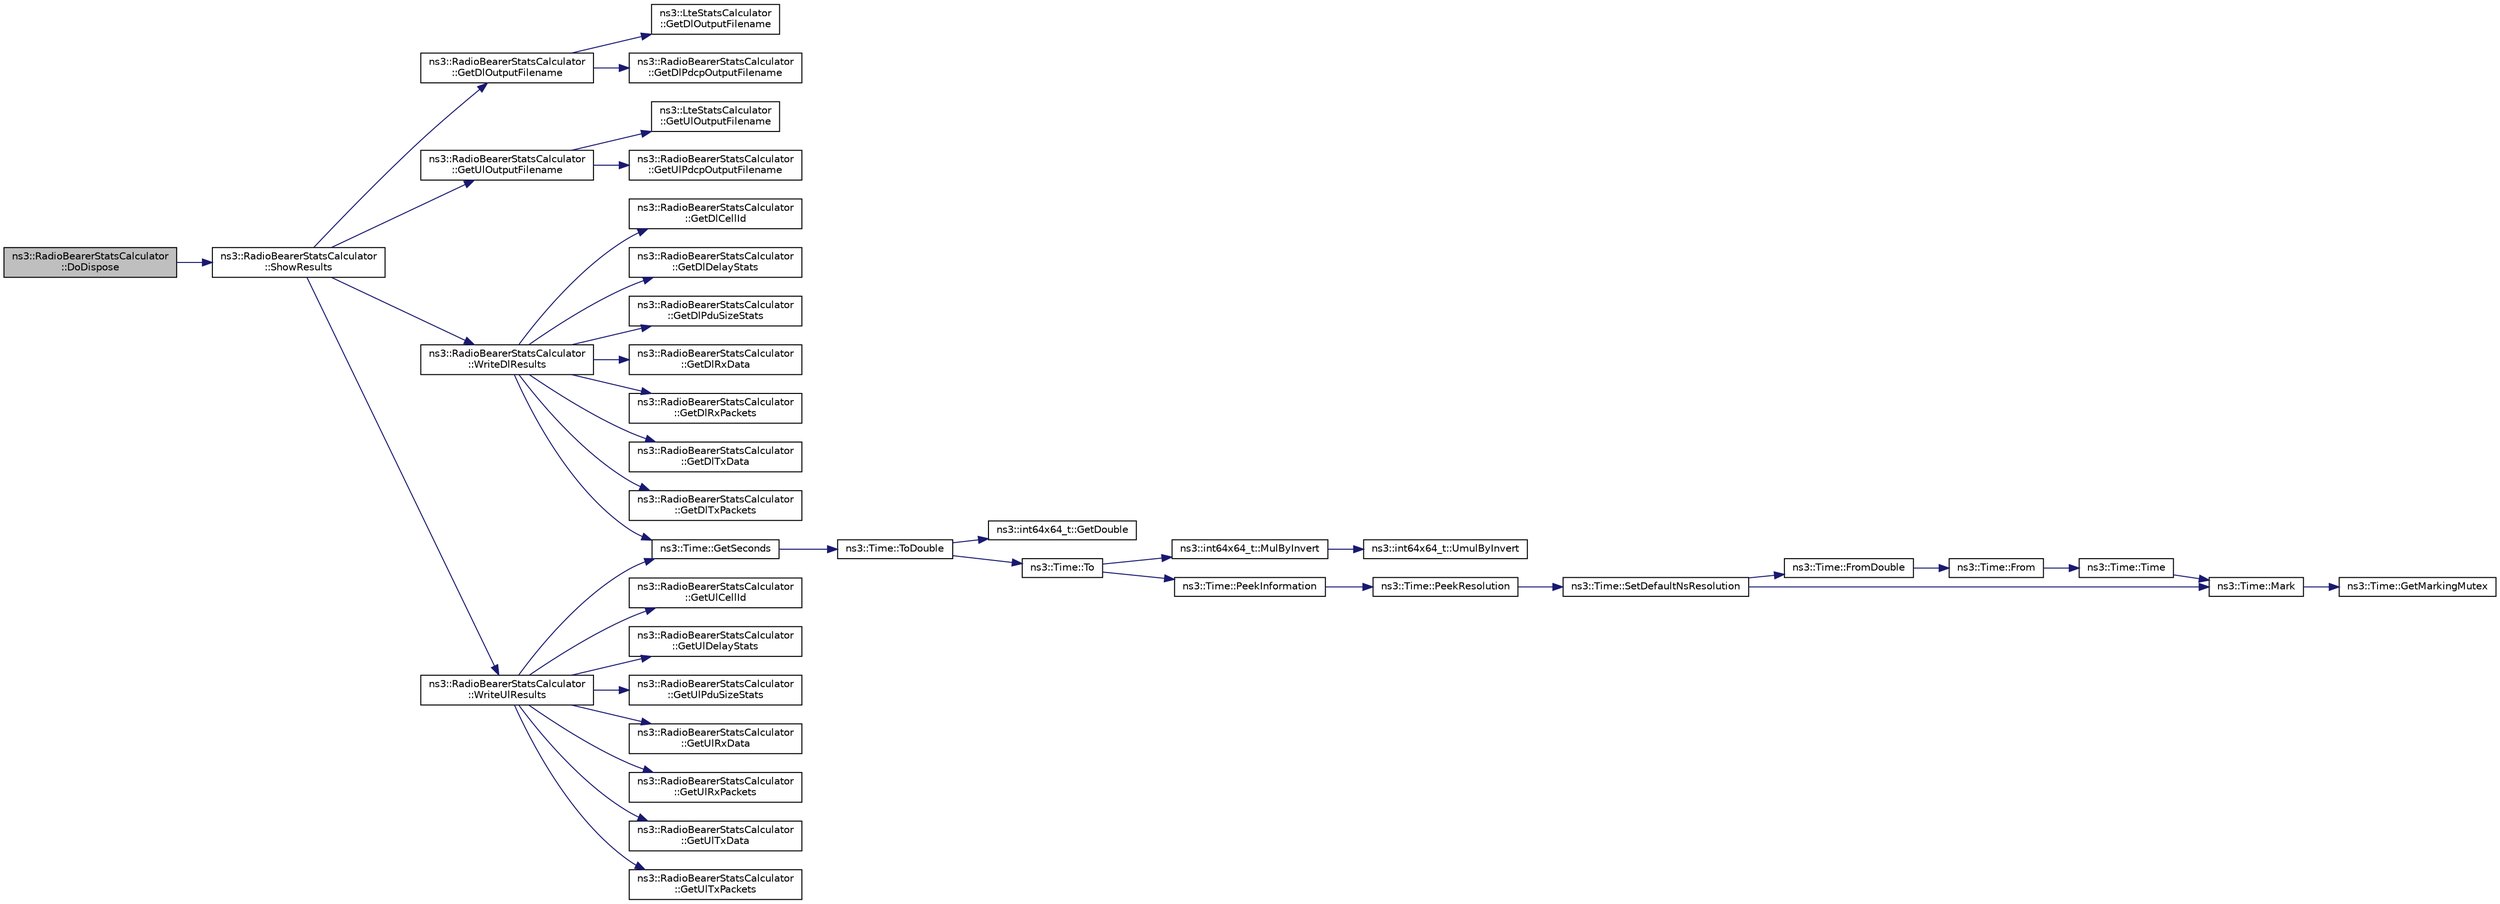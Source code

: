 digraph "ns3::RadioBearerStatsCalculator::DoDispose"
{
 // LATEX_PDF_SIZE
  edge [fontname="Helvetica",fontsize="10",labelfontname="Helvetica",labelfontsize="10"];
  node [fontname="Helvetica",fontsize="10",shape=record];
  rankdir="LR";
  Node1 [label="ns3::RadioBearerStatsCalculator\l::DoDispose",height=0.2,width=0.4,color="black", fillcolor="grey75", style="filled", fontcolor="black",tooltip="Destructor implementation."];
  Node1 -> Node2 [color="midnightblue",fontsize="10",style="solid",fontname="Helvetica"];
  Node2 [label="ns3::RadioBearerStatsCalculator\l::ShowResults",height=0.2,width=0.4,color="black", fillcolor="white", style="filled",URL="$classns3_1_1_radio_bearer_stats_calculator.html#a78157d45a5b8dd3a1b054c72ea35442c",tooltip="Called after each epoch to write collected statistics to output files."];
  Node2 -> Node3 [color="midnightblue",fontsize="10",style="solid",fontname="Helvetica"];
  Node3 [label="ns3::RadioBearerStatsCalculator\l::GetDlOutputFilename",height=0.2,width=0.4,color="black", fillcolor="white", style="filled",URL="$classns3_1_1_radio_bearer_stats_calculator.html#a9260f28ff1641f347b8dcabed66160f3",tooltip="Get the name of the file where the downlink statistics will be stored."];
  Node3 -> Node4 [color="midnightblue",fontsize="10",style="solid",fontname="Helvetica"];
  Node4 [label="ns3::LteStatsCalculator\l::GetDlOutputFilename",height=0.2,width=0.4,color="black", fillcolor="white", style="filled",URL="$classns3_1_1_lte_stats_calculator.html#a022c578ee2e9eca77969f2f63e71bcc9",tooltip="Get the name of the file where the downlink statistics will be stored."];
  Node3 -> Node5 [color="midnightblue",fontsize="10",style="solid",fontname="Helvetica"];
  Node5 [label="ns3::RadioBearerStatsCalculator\l::GetDlPdcpOutputFilename",height=0.2,width=0.4,color="black", fillcolor="white", style="filled",URL="$classns3_1_1_radio_bearer_stats_calculator.html#a04dcbc91cc17df518ca23bcc1483971c",tooltip="Get the name of the file where the downlink PDCP statistics will be stored."];
  Node2 -> Node6 [color="midnightblue",fontsize="10",style="solid",fontname="Helvetica"];
  Node6 [label="ns3::RadioBearerStatsCalculator\l::GetUlOutputFilename",height=0.2,width=0.4,color="black", fillcolor="white", style="filled",URL="$classns3_1_1_radio_bearer_stats_calculator.html#aec09f2c71919455f50e775954d0976b3",tooltip="Get the name of the file where the uplink statistics will be stored."];
  Node6 -> Node7 [color="midnightblue",fontsize="10",style="solid",fontname="Helvetica"];
  Node7 [label="ns3::LteStatsCalculator\l::GetUlOutputFilename",height=0.2,width=0.4,color="black", fillcolor="white", style="filled",URL="$classns3_1_1_lte_stats_calculator.html#a8091b8aee336d1c4745de3e422b46e40",tooltip="Get the name of the file where the uplink statistics will be stored."];
  Node6 -> Node8 [color="midnightblue",fontsize="10",style="solid",fontname="Helvetica"];
  Node8 [label="ns3::RadioBearerStatsCalculator\l::GetUlPdcpOutputFilename",height=0.2,width=0.4,color="black", fillcolor="white", style="filled",URL="$classns3_1_1_radio_bearer_stats_calculator.html#a4562ed1af998e67d0014aed07da627b0",tooltip="Get the name of the file where the uplink PDCP statistics will be stored."];
  Node2 -> Node9 [color="midnightblue",fontsize="10",style="solid",fontname="Helvetica"];
  Node9 [label="ns3::RadioBearerStatsCalculator\l::WriteDlResults",height=0.2,width=0.4,color="black", fillcolor="white", style="filled",URL="$classns3_1_1_radio_bearer_stats_calculator.html#a9f82c4c84f1160d648f4a21d6e068b4b",tooltip="Writes collected statistics to DL output file and closes DL output file."];
  Node9 -> Node10 [color="midnightblue",fontsize="10",style="solid",fontname="Helvetica"];
  Node10 [label="ns3::RadioBearerStatsCalculator\l::GetDlCellId",height=0.2,width=0.4,color="black", fillcolor="white", style="filled",URL="$classns3_1_1_radio_bearer_stats_calculator.html#ab568573342dc1edd7c960586d93670d7",tooltip="Gets the attached Enb cellId."];
  Node9 -> Node11 [color="midnightblue",fontsize="10",style="solid",fontname="Helvetica"];
  Node11 [label="ns3::RadioBearerStatsCalculator\l::GetDlDelayStats",height=0.2,width=0.4,color="black", fillcolor="white", style="filled",URL="$classns3_1_1_radio_bearer_stats_calculator.html#a0466fe56fc0e027c37ab5a233a5ad8d6",tooltip="Gets the downlink RLC to RLC statistics: average, min, max and standard deviation."];
  Node9 -> Node12 [color="midnightblue",fontsize="10",style="solid",fontname="Helvetica"];
  Node12 [label="ns3::RadioBearerStatsCalculator\l::GetDlPduSizeStats",height=0.2,width=0.4,color="black", fillcolor="white", style="filled",URL="$classns3_1_1_radio_bearer_stats_calculator.html#a18424d44f20a70d83806b83a5708b50a",tooltip="Gets the downlink PDU size statistics: average, min, max and standard deviation."];
  Node9 -> Node13 [color="midnightblue",fontsize="10",style="solid",fontname="Helvetica"];
  Node13 [label="ns3::RadioBearerStatsCalculator\l::GetDlRxData",height=0.2,width=0.4,color="black", fillcolor="white", style="filled",URL="$classns3_1_1_radio_bearer_stats_calculator.html#a80ec1463cd053d8deebda8498d2b864e",tooltip="Gets the number of received downlink data bytes."];
  Node9 -> Node14 [color="midnightblue",fontsize="10",style="solid",fontname="Helvetica"];
  Node14 [label="ns3::RadioBearerStatsCalculator\l::GetDlRxPackets",height=0.2,width=0.4,color="black", fillcolor="white", style="filled",URL="$classns3_1_1_radio_bearer_stats_calculator.html#a164d36dc82ed7dae2f4d748da502589a",tooltip="Gets the number of received downlink data bytes."];
  Node9 -> Node15 [color="midnightblue",fontsize="10",style="solid",fontname="Helvetica"];
  Node15 [label="ns3::RadioBearerStatsCalculator\l::GetDlTxData",height=0.2,width=0.4,color="black", fillcolor="white", style="filled",URL="$classns3_1_1_radio_bearer_stats_calculator.html#a12f2d1946eb125e42611ecdc31079150",tooltip="Gets the number of transmitted downlink data bytes."];
  Node9 -> Node16 [color="midnightblue",fontsize="10",style="solid",fontname="Helvetica"];
  Node16 [label="ns3::RadioBearerStatsCalculator\l::GetDlTxPackets",height=0.2,width=0.4,color="black", fillcolor="white", style="filled",URL="$classns3_1_1_radio_bearer_stats_calculator.html#a55f9b9c664e1389ad9edf704e385299c",tooltip="Gets the number of transmitted downlink data bytes."];
  Node9 -> Node17 [color="midnightblue",fontsize="10",style="solid",fontname="Helvetica"];
  Node17 [label="ns3::Time::GetSeconds",height=0.2,width=0.4,color="black", fillcolor="white", style="filled",URL="$classns3_1_1_time.html#a27cb7c22324e0447740929b024dbeb66",tooltip="Get an approximation of the time stored in this instance in the indicated unit."];
  Node17 -> Node18 [color="midnightblue",fontsize="10",style="solid",fontname="Helvetica"];
  Node18 [label="ns3::Time::ToDouble",height=0.2,width=0.4,color="black", fillcolor="white", style="filled",URL="$classns3_1_1_time.html#a1f1f3acb86e4ed17643ef4a9ed1564fe",tooltip="Get the Time value expressed in a particular unit."];
  Node18 -> Node19 [color="midnightblue",fontsize="10",style="solid",fontname="Helvetica"];
  Node19 [label="ns3::int64x64_t::GetDouble",height=0.2,width=0.4,color="black", fillcolor="white", style="filled",URL="$classns3_1_1int64x64__t.html#ad4fd5a21e426f206aca10112cf5f4948",tooltip="Get this value as a double."];
  Node18 -> Node20 [color="midnightblue",fontsize="10",style="solid",fontname="Helvetica"];
  Node20 [label="ns3::Time::To",height=0.2,width=0.4,color="black", fillcolor="white", style="filled",URL="$classns3_1_1_time.html#a0d851a1d99e3bc29625cc91cbf15e039",tooltip="Get the Time value expressed in a particular unit."];
  Node20 -> Node21 [color="midnightblue",fontsize="10",style="solid",fontname="Helvetica"];
  Node21 [label="ns3::int64x64_t::MulByInvert",height=0.2,width=0.4,color="black", fillcolor="white", style="filled",URL="$classns3_1_1int64x64__t.html#a57c020ccad8624bebf8f1ab8f6bb1e6e",tooltip="Multiply this value by a Q0.128 value, presumably representing an inverse, completing a division oper..."];
  Node21 -> Node22 [color="midnightblue",fontsize="10",style="solid",fontname="Helvetica"];
  Node22 [label="ns3::int64x64_t::UmulByInvert",height=0.2,width=0.4,color="black", fillcolor="white", style="filled",URL="$classns3_1_1int64x64__t.html#a6dfa79f7e54b1abb53c80724a73276af",tooltip="Unsigned multiplication of Q64.64 and Q0.128 values."];
  Node20 -> Node23 [color="midnightblue",fontsize="10",style="solid",fontname="Helvetica"];
  Node23 [label="ns3::Time::PeekInformation",height=0.2,width=0.4,color="black", fillcolor="white", style="filled",URL="$classns3_1_1_time.html#a0b023c55c20582aa7c1781aacf128034",tooltip="Get the Information record for timeUnit for the current Resolution."];
  Node23 -> Node24 [color="midnightblue",fontsize="10",style="solid",fontname="Helvetica"];
  Node24 [label="ns3::Time::PeekResolution",height=0.2,width=0.4,color="black", fillcolor="white", style="filled",URL="$classns3_1_1_time.html#a963e53522278fcbdf1ab9f7adbd0f5d6",tooltip="Get the current Resolution."];
  Node24 -> Node25 [color="midnightblue",fontsize="10",style="solid",fontname="Helvetica"];
  Node25 [label="ns3::Time::SetDefaultNsResolution",height=0.2,width=0.4,color="black", fillcolor="white", style="filled",URL="$classns3_1_1_time.html#a6a872e62f71dfa817fef2c549473d980",tooltip="Set the default resolution."];
  Node25 -> Node26 [color="midnightblue",fontsize="10",style="solid",fontname="Helvetica"];
  Node26 [label="ns3::Time::FromDouble",height=0.2,width=0.4,color="black", fillcolor="white", style="filled",URL="$classns3_1_1_time.html#a60e845f4a74e62495b86356afe604cb4",tooltip="Create a Time equal to value in unit unit."];
  Node26 -> Node27 [color="midnightblue",fontsize="10",style="solid",fontname="Helvetica"];
  Node27 [label="ns3::Time::From",height=0.2,width=0.4,color="black", fillcolor="white", style="filled",URL="$classns3_1_1_time.html#a34e4acc13d0e08cc8cb9cd3b838b9baf",tooltip="Create a Time in the current unit."];
  Node27 -> Node28 [color="midnightblue",fontsize="10",style="solid",fontname="Helvetica"];
  Node28 [label="ns3::Time::Time",height=0.2,width=0.4,color="black", fillcolor="white", style="filled",URL="$classns3_1_1_time.html#a8a39dc1b8cbbd7fe6d940e492d1b925e",tooltip="Default constructor, with value 0."];
  Node28 -> Node29 [color="midnightblue",fontsize="10",style="solid",fontname="Helvetica"];
  Node29 [label="ns3::Time::Mark",height=0.2,width=0.4,color="black", fillcolor="white", style="filled",URL="$classns3_1_1_time.html#aa7eef2a1119c1c4855d99f1e83d44c54",tooltip="Record a Time instance with the MarkedTimes."];
  Node29 -> Node30 [color="midnightblue",fontsize="10",style="solid",fontname="Helvetica"];
  Node30 [label="ns3::Time::GetMarkingMutex",height=0.2,width=0.4,color="black", fillcolor="white", style="filled",URL="$classns3_1_1_time.html#addd8e672203391b3ae98ee475ce05272",tooltip=" "];
  Node25 -> Node29 [color="midnightblue",fontsize="10",style="solid",fontname="Helvetica"];
  Node2 -> Node31 [color="midnightblue",fontsize="10",style="solid",fontname="Helvetica"];
  Node31 [label="ns3::RadioBearerStatsCalculator\l::WriteUlResults",height=0.2,width=0.4,color="black", fillcolor="white", style="filled",URL="$classns3_1_1_radio_bearer_stats_calculator.html#abc56a12815660aad7e3144b9402ca82e",tooltip="Writes collected statistics to UL output file and closes UL output file."];
  Node31 -> Node17 [color="midnightblue",fontsize="10",style="solid",fontname="Helvetica"];
  Node31 -> Node32 [color="midnightblue",fontsize="10",style="solid",fontname="Helvetica"];
  Node32 [label="ns3::RadioBearerStatsCalculator\l::GetUlCellId",height=0.2,width=0.4,color="black", fillcolor="white", style="filled",URL="$classns3_1_1_radio_bearer_stats_calculator.html#a22c3a359fc34f3143bbdbe1542ac1de7",tooltip="Gets the attached Enb cellId."];
  Node31 -> Node33 [color="midnightblue",fontsize="10",style="solid",fontname="Helvetica"];
  Node33 [label="ns3::RadioBearerStatsCalculator\l::GetUlDelayStats",height=0.2,width=0.4,color="black", fillcolor="white", style="filled",URL="$classns3_1_1_radio_bearer_stats_calculator.html#ae3a37fab9714d2f08c94a0704d37d762",tooltip="Gets the uplink RLC to RLC statistics: average, min, max and standard deviation."];
  Node31 -> Node34 [color="midnightblue",fontsize="10",style="solid",fontname="Helvetica"];
  Node34 [label="ns3::RadioBearerStatsCalculator\l::GetUlPduSizeStats",height=0.2,width=0.4,color="black", fillcolor="white", style="filled",URL="$classns3_1_1_radio_bearer_stats_calculator.html#a4aa7fde1ae54a5b6683cb7c12ea1d157",tooltip="Gets the uplink PDU size statistics: average, min, max and standard deviation."];
  Node31 -> Node35 [color="midnightblue",fontsize="10",style="solid",fontname="Helvetica"];
  Node35 [label="ns3::RadioBearerStatsCalculator\l::GetUlRxData",height=0.2,width=0.4,color="black", fillcolor="white", style="filled",URL="$classns3_1_1_radio_bearer_stats_calculator.html#a6ce5113218813509a6fb6159f9be4807",tooltip="Gets the number of received uplink data bytes."];
  Node31 -> Node36 [color="midnightblue",fontsize="10",style="solid",fontname="Helvetica"];
  Node36 [label="ns3::RadioBearerStatsCalculator\l::GetUlRxPackets",height=0.2,width=0.4,color="black", fillcolor="white", style="filled",URL="$classns3_1_1_radio_bearer_stats_calculator.html#a145c48f6328cea329657127940cb61a0",tooltip="Gets the number of received uplink packets."];
  Node31 -> Node37 [color="midnightblue",fontsize="10",style="solid",fontname="Helvetica"];
  Node37 [label="ns3::RadioBearerStatsCalculator\l::GetUlTxData",height=0.2,width=0.4,color="black", fillcolor="white", style="filled",URL="$classns3_1_1_radio_bearer_stats_calculator.html#a9445f98e5497ecfe753ef033ea13c76f",tooltip="Gets the number of transmitted uplink data bytes."];
  Node31 -> Node38 [color="midnightblue",fontsize="10",style="solid",fontname="Helvetica"];
  Node38 [label="ns3::RadioBearerStatsCalculator\l::GetUlTxPackets",height=0.2,width=0.4,color="black", fillcolor="white", style="filled",URL="$classns3_1_1_radio_bearer_stats_calculator.html#adda2177219a76bd981c6f4b555308027",tooltip="Gets the number of transmitted uplink packets."];
}
